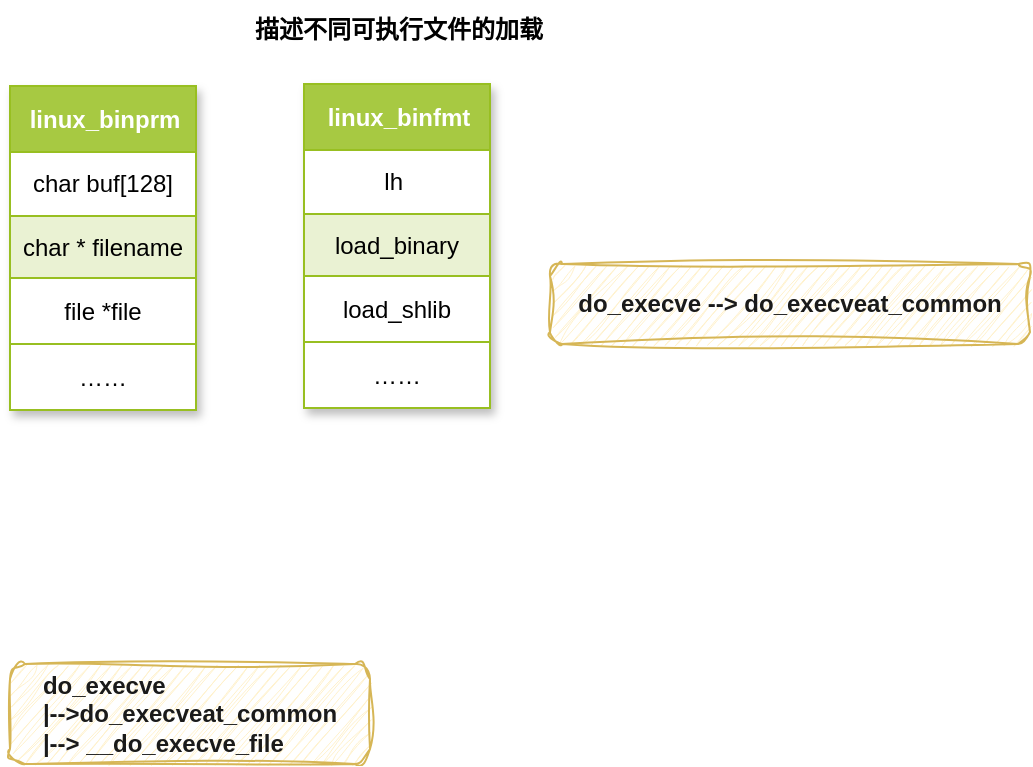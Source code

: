 <mxfile version="23.1.7" type="github">
  <diagram id="C5RBs43oDa-KdzZeNtuy" name="Page-1">
    <mxGraphModel dx="893" dy="973" grid="1" gridSize="10" guides="1" tooltips="1" connect="1" arrows="1" fold="1" page="1" pageScale="1" pageWidth="827" pageHeight="1169" math="0" shadow="0">
      <root>
        <mxCell id="WIyWlLk6GJQsqaUBKTNV-0" />
        <mxCell id="WIyWlLk6GJQsqaUBKTNV-1" parent="WIyWlLk6GJQsqaUBKTNV-0" />
        <mxCell id="GhntEU5-976b7CohbGyU-0" value="&lt;div style=&quot;text-align: left;&quot;&gt;&lt;b style=&quot;color: rgb(26, 26, 26); background-color: initial;&quot;&gt;do_execve&lt;/b&gt;&lt;/div&gt;&lt;font color=&quot;#1a1a1a&quot;&gt;&lt;div style=&quot;text-align: left;&quot;&gt;&lt;b style=&quot;background-color: initial;&quot;&gt;|--&amp;gt;do_execveat_common&lt;/b&gt;&lt;/div&gt;&lt;b&gt;&lt;div style=&quot;text-align: left;&quot;&gt;&lt;b style=&quot;background-color: initial;&quot;&gt;|--&amp;gt; __do_execve_file&lt;/b&gt;&lt;/div&gt;&lt;/b&gt;&lt;/font&gt;" style="rounded=1;whiteSpace=wrap;html=1;fillColor=#fff2cc;strokeColor=#d6b656;gradientColor=none;glass=0;shadow=0;sketch=1;curveFitting=1;jiggle=2;" vertex="1" parent="WIyWlLk6GJQsqaUBKTNV-1">
          <mxGeometry x="50" y="360" width="180" height="50" as="geometry" />
        </mxCell>
        <mxCell id="GhntEU5-976b7CohbGyU-3" value="&lt;font color=&quot;#1a1a1a&quot;&gt;&lt;b&gt;do_execve --&amp;gt; do_execveat_common&lt;/b&gt;&lt;/font&gt;" style="rounded=1;whiteSpace=wrap;html=1;fillColor=#fff2cc;strokeColor=#d6b656;gradientColor=none;glass=0;shadow=0;sketch=1;curveFitting=1;jiggle=2;" vertex="1" parent="WIyWlLk6GJQsqaUBKTNV-1">
          <mxGeometry x="320" y="160" width="240" height="40" as="geometry" />
        </mxCell>
        <mxCell id="GhntEU5-976b7CohbGyU-38" value="Assets" style="childLayout=tableLayout;recursiveResize=0;strokeColor=#98bf21;fillColor=#A7C942;shadow=1;" vertex="1" parent="WIyWlLk6GJQsqaUBKTNV-1">
          <mxGeometry x="50" y="71" width="93" height="162" as="geometry" />
        </mxCell>
        <mxCell id="GhntEU5-976b7CohbGyU-39" style="shape=tableRow;horizontal=0;startSize=0;swimlaneHead=0;swimlaneBody=0;top=0;left=0;bottom=0;right=0;dropTarget=0;collapsible=0;recursiveResize=0;expand=0;fontStyle=0;strokeColor=inherit;fillColor=#ffffff;" vertex="1" parent="GhntEU5-976b7CohbGyU-38">
          <mxGeometry width="93" height="33" as="geometry" />
        </mxCell>
        <mxCell id="GhntEU5-976b7CohbGyU-40" value="linux_binprm" style="connectable=0;recursiveResize=0;strokeColor=inherit;fillColor=#A7C942;align=center;fontStyle=1;fontColor=#FFFFFF;html=1;" vertex="1" parent="GhntEU5-976b7CohbGyU-39">
          <mxGeometry width="93" height="33" as="geometry">
            <mxRectangle width="93" height="33" as="alternateBounds" />
          </mxGeometry>
        </mxCell>
        <mxCell id="GhntEU5-976b7CohbGyU-43" value="" style="shape=tableRow;horizontal=0;startSize=0;swimlaneHead=0;swimlaneBody=0;top=0;left=0;bottom=0;right=0;dropTarget=0;collapsible=0;recursiveResize=0;expand=0;fontStyle=0;strokeColor=inherit;fillColor=#ffffff;" vertex="1" parent="GhntEU5-976b7CohbGyU-38">
          <mxGeometry y="33" width="93" height="32" as="geometry" />
        </mxCell>
        <mxCell id="GhntEU5-976b7CohbGyU-44" value="char buf[128]" style="connectable=0;recursiveResize=0;strokeColor=inherit;fillColor=inherit;align=center;whiteSpace=wrap;html=1;" vertex="1" parent="GhntEU5-976b7CohbGyU-43">
          <mxGeometry width="93" height="32" as="geometry">
            <mxRectangle width="93" height="32" as="alternateBounds" />
          </mxGeometry>
        </mxCell>
        <mxCell id="GhntEU5-976b7CohbGyU-47" value="" style="shape=tableRow;horizontal=0;startSize=0;swimlaneHead=0;swimlaneBody=0;top=0;left=0;bottom=0;right=0;dropTarget=0;collapsible=0;recursiveResize=0;expand=0;fontStyle=1;strokeColor=inherit;fillColor=#EAF2D3;" vertex="1" parent="GhntEU5-976b7CohbGyU-38">
          <mxGeometry y="65" width="93" height="31" as="geometry" />
        </mxCell>
        <mxCell id="GhntEU5-976b7CohbGyU-48" value="char * filename" style="connectable=0;recursiveResize=0;strokeColor=inherit;fillColor=inherit;whiteSpace=wrap;html=1;" vertex="1" parent="GhntEU5-976b7CohbGyU-47">
          <mxGeometry width="93" height="31" as="geometry">
            <mxRectangle width="93" height="31" as="alternateBounds" />
          </mxGeometry>
        </mxCell>
        <mxCell id="GhntEU5-976b7CohbGyU-51" value="" style="shape=tableRow;horizontal=0;startSize=0;swimlaneHead=0;swimlaneBody=0;top=0;left=0;bottom=0;right=0;dropTarget=0;collapsible=0;recursiveResize=0;expand=0;fontStyle=0;strokeColor=inherit;fillColor=#ffffff;" vertex="1" parent="GhntEU5-976b7CohbGyU-38">
          <mxGeometry y="96" width="93" height="33" as="geometry" />
        </mxCell>
        <mxCell id="GhntEU5-976b7CohbGyU-52" value="file *file" style="connectable=0;recursiveResize=0;strokeColor=inherit;fillColor=inherit;fontStyle=0;align=center;whiteSpace=wrap;html=1;" vertex="1" parent="GhntEU5-976b7CohbGyU-51">
          <mxGeometry width="93" height="33" as="geometry">
            <mxRectangle width="93" height="33" as="alternateBounds" />
          </mxGeometry>
        </mxCell>
        <mxCell id="GhntEU5-976b7CohbGyU-69" style="shape=tableRow;horizontal=0;startSize=0;swimlaneHead=0;swimlaneBody=0;top=0;left=0;bottom=0;right=0;dropTarget=0;collapsible=0;recursiveResize=0;expand=0;fontStyle=0;strokeColor=inherit;fillColor=#ffffff;" vertex="1" parent="GhntEU5-976b7CohbGyU-38">
          <mxGeometry y="129" width="93" height="33" as="geometry" />
        </mxCell>
        <mxCell id="GhntEU5-976b7CohbGyU-70" value="……" style="connectable=0;recursiveResize=0;strokeColor=inherit;fillColor=inherit;fontStyle=0;align=center;whiteSpace=wrap;html=1;" vertex="1" parent="GhntEU5-976b7CohbGyU-69">
          <mxGeometry width="93" height="33" as="geometry">
            <mxRectangle width="93" height="33" as="alternateBounds" />
          </mxGeometry>
        </mxCell>
        <mxCell id="GhntEU5-976b7CohbGyU-59" value="Assets" style="childLayout=tableLayout;recursiveResize=0;strokeColor=#98bf21;fillColor=#A7C942;shadow=1;" vertex="1" parent="WIyWlLk6GJQsqaUBKTNV-1">
          <mxGeometry x="197" y="70" width="93" height="162" as="geometry" />
        </mxCell>
        <mxCell id="GhntEU5-976b7CohbGyU-60" style="shape=tableRow;horizontal=0;startSize=0;swimlaneHead=0;swimlaneBody=0;top=0;left=0;bottom=0;right=0;dropTarget=0;collapsible=0;recursiveResize=0;expand=0;fontStyle=0;strokeColor=inherit;fillColor=#ffffff;" vertex="1" parent="GhntEU5-976b7CohbGyU-59">
          <mxGeometry width="93" height="33" as="geometry" />
        </mxCell>
        <mxCell id="GhntEU5-976b7CohbGyU-61" value="linux_binfmt" style="connectable=0;recursiveResize=0;strokeColor=inherit;fillColor=#A7C942;align=center;fontStyle=1;fontColor=#FFFFFF;html=1;" vertex="1" parent="GhntEU5-976b7CohbGyU-60">
          <mxGeometry width="93" height="33" as="geometry">
            <mxRectangle width="93" height="33" as="alternateBounds" />
          </mxGeometry>
        </mxCell>
        <mxCell id="GhntEU5-976b7CohbGyU-62" value="" style="shape=tableRow;horizontal=0;startSize=0;swimlaneHead=0;swimlaneBody=0;top=0;left=0;bottom=0;right=0;dropTarget=0;collapsible=0;recursiveResize=0;expand=0;fontStyle=0;strokeColor=inherit;fillColor=#ffffff;" vertex="1" parent="GhntEU5-976b7CohbGyU-59">
          <mxGeometry y="33" width="93" height="32" as="geometry" />
        </mxCell>
        <mxCell id="GhntEU5-976b7CohbGyU-63" value="lh&amp;nbsp;" style="connectable=0;recursiveResize=0;strokeColor=inherit;fillColor=inherit;align=center;whiteSpace=wrap;html=1;" vertex="1" parent="GhntEU5-976b7CohbGyU-62">
          <mxGeometry width="93" height="32" as="geometry">
            <mxRectangle width="93" height="32" as="alternateBounds" />
          </mxGeometry>
        </mxCell>
        <mxCell id="GhntEU5-976b7CohbGyU-64" value="" style="shape=tableRow;horizontal=0;startSize=0;swimlaneHead=0;swimlaneBody=0;top=0;left=0;bottom=0;right=0;dropTarget=0;collapsible=0;recursiveResize=0;expand=0;fontStyle=1;strokeColor=inherit;fillColor=#EAF2D3;" vertex="1" parent="GhntEU5-976b7CohbGyU-59">
          <mxGeometry y="65" width="93" height="31" as="geometry" />
        </mxCell>
        <mxCell id="GhntEU5-976b7CohbGyU-65" value="load_binary" style="connectable=0;recursiveResize=0;strokeColor=inherit;fillColor=inherit;whiteSpace=wrap;html=1;" vertex="1" parent="GhntEU5-976b7CohbGyU-64">
          <mxGeometry width="93" height="31" as="geometry">
            <mxRectangle width="93" height="31" as="alternateBounds" />
          </mxGeometry>
        </mxCell>
        <mxCell id="GhntEU5-976b7CohbGyU-66" value="" style="shape=tableRow;horizontal=0;startSize=0;swimlaneHead=0;swimlaneBody=0;top=0;left=0;bottom=0;right=0;dropTarget=0;collapsible=0;recursiveResize=0;expand=0;fontStyle=0;strokeColor=inherit;fillColor=#ffffff;" vertex="1" parent="GhntEU5-976b7CohbGyU-59">
          <mxGeometry y="96" width="93" height="33" as="geometry" />
        </mxCell>
        <mxCell id="GhntEU5-976b7CohbGyU-67" value="load_shlib" style="connectable=0;recursiveResize=0;strokeColor=inherit;fillColor=inherit;fontStyle=0;align=center;whiteSpace=wrap;html=1;" vertex="1" parent="GhntEU5-976b7CohbGyU-66">
          <mxGeometry width="93" height="33" as="geometry">
            <mxRectangle width="93" height="33" as="alternateBounds" />
          </mxGeometry>
        </mxCell>
        <mxCell id="GhntEU5-976b7CohbGyU-71" style="shape=tableRow;horizontal=0;startSize=0;swimlaneHead=0;swimlaneBody=0;top=0;left=0;bottom=0;right=0;dropTarget=0;collapsible=0;recursiveResize=0;expand=0;fontStyle=0;strokeColor=inherit;fillColor=#ffffff;" vertex="1" parent="GhntEU5-976b7CohbGyU-59">
          <mxGeometry y="129" width="93" height="33" as="geometry" />
        </mxCell>
        <mxCell id="GhntEU5-976b7CohbGyU-72" value="……" style="connectable=0;recursiveResize=0;strokeColor=inherit;fillColor=inherit;fontStyle=0;align=center;whiteSpace=wrap;html=1;" vertex="1" parent="GhntEU5-976b7CohbGyU-71">
          <mxGeometry width="93" height="33" as="geometry">
            <mxRectangle width="93" height="33" as="alternateBounds" />
          </mxGeometry>
        </mxCell>
        <mxCell id="GhntEU5-976b7CohbGyU-68" value="描述不同可执行文件的加载" style="text;html=1;align=center;verticalAlign=middle;resizable=0;points=[];autosize=1;strokeColor=none;fillColor=none;fontStyle=1" vertex="1" parent="WIyWlLk6GJQsqaUBKTNV-1">
          <mxGeometry x="158.5" y="28" width="170" height="30" as="geometry" />
        </mxCell>
      </root>
    </mxGraphModel>
  </diagram>
</mxfile>
